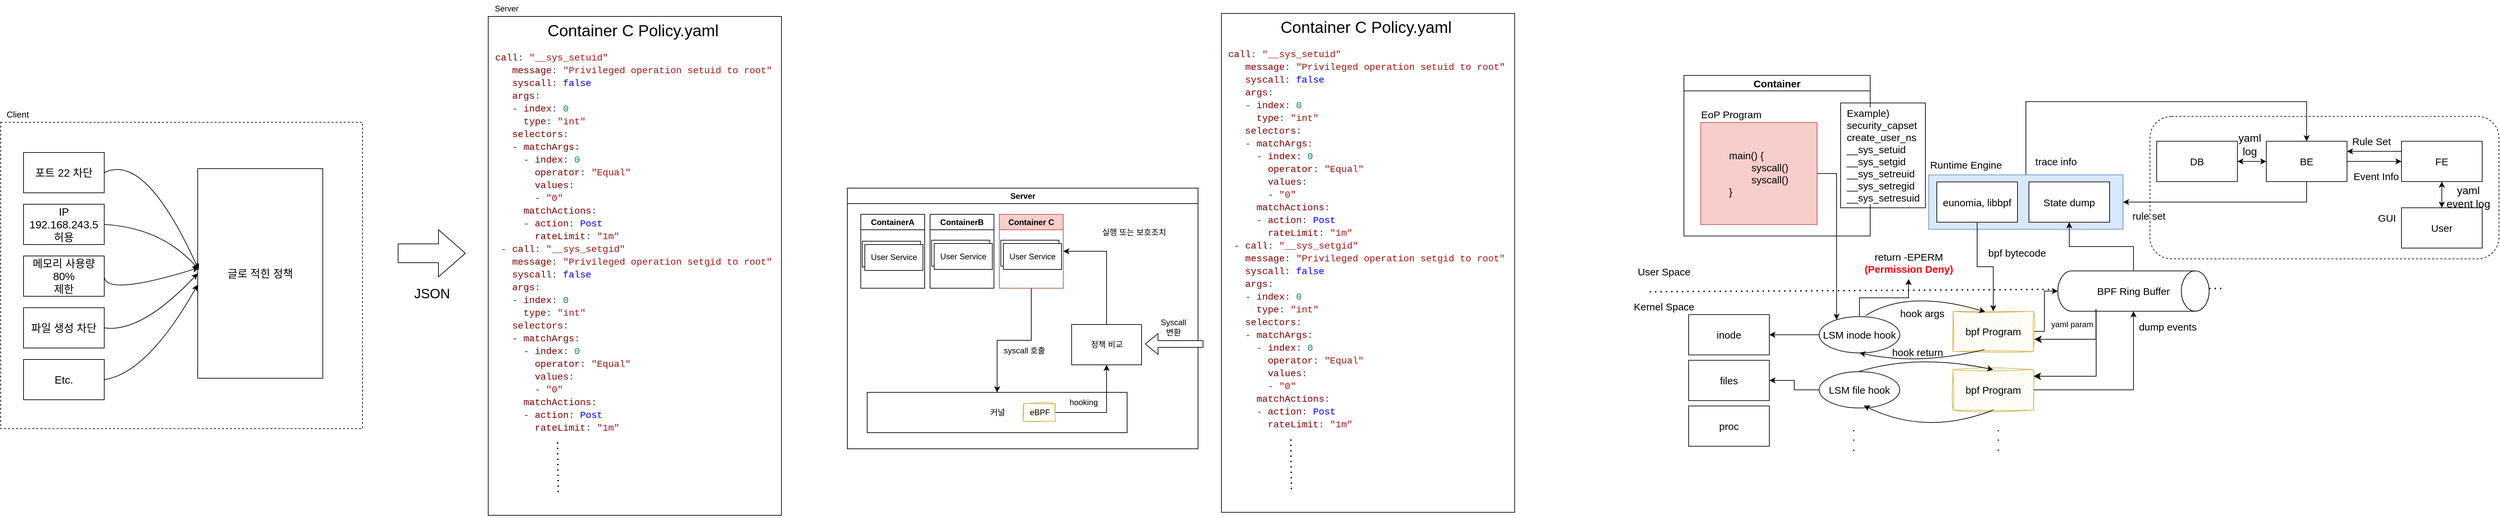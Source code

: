 <mxfile version="24.7.12">
  <diagram name="페이지-1" id="BvtBV7veBcAPr5XQ3UcV">
    <mxGraphModel dx="1581" dy="-1581" grid="1" gridSize="10" guides="1" tooltips="1" connect="1" arrows="1" fold="1" page="1" pageScale="1" pageWidth="827" pageHeight="1169" math="0" shadow="0">
      <root>
        <mxCell id="0" />
        <mxCell id="1" parent="0" />
        <mxCell id="wsVp6p-CxZdqJX2SFEu2-1" value="Server" style="swimlane;whiteSpace=wrap;html=1;" vertex="1" parent="1">
          <mxGeometry x="1310" y="2790" width="521.5" height="388" as="geometry" />
        </mxCell>
        <mxCell id="wsVp6p-CxZdqJX2SFEu2-2" value="ContainerA" style="swimlane;whiteSpace=wrap;html=1;" vertex="1" parent="wsVp6p-CxZdqJX2SFEu2-1">
          <mxGeometry x="20" y="39" width="95" height="110" as="geometry" />
        </mxCell>
        <mxCell id="wsVp6p-CxZdqJX2SFEu2-3" value="User Service" style="rounded=0;whiteSpace=wrap;html=1;" vertex="1" parent="wsVp6p-CxZdqJX2SFEu2-2">
          <mxGeometry x="2.25" y="40" width="86.5" height="38.5" as="geometry" />
        </mxCell>
        <mxCell id="wsVp6p-CxZdqJX2SFEu2-4" value="User Service" style="rounded=0;whiteSpace=wrap;html=1;" vertex="1" parent="wsVp6p-CxZdqJX2SFEu2-2">
          <mxGeometry x="6" y="45" width="86.5" height="38.5" as="geometry" />
        </mxCell>
        <mxCell id="wsVp6p-CxZdqJX2SFEu2-5" value="ContainerB" style="swimlane;whiteSpace=wrap;html=1;" vertex="1" parent="wsVp6p-CxZdqJX2SFEu2-1">
          <mxGeometry x="123" y="39" width="95" height="110" as="geometry" />
        </mxCell>
        <mxCell id="wsVp6p-CxZdqJX2SFEu2-6" value="User Service" style="rounded=0;whiteSpace=wrap;html=1;" vertex="1" parent="wsVp6p-CxZdqJX2SFEu2-5">
          <mxGeometry x="2.38" y="38.5" width="86.5" height="38.5" as="geometry" />
        </mxCell>
        <mxCell id="wsVp6p-CxZdqJX2SFEu2-7" value="User Service" style="rounded=0;whiteSpace=wrap;html=1;" vertex="1" parent="wsVp6p-CxZdqJX2SFEu2-5">
          <mxGeometry x="6.13" y="43.5" width="86.5" height="38.5" as="geometry" />
        </mxCell>
        <mxCell id="wsVp6p-CxZdqJX2SFEu2-8" style="edgeStyle=orthogonalEdgeStyle;rounded=0;orthogonalLoop=1;jettySize=auto;html=1;" edge="1" parent="wsVp6p-CxZdqJX2SFEu2-1" source="wsVp6p-CxZdqJX2SFEu2-9" target="wsVp6p-CxZdqJX2SFEu2-12">
          <mxGeometry relative="1" as="geometry" />
        </mxCell>
        <mxCell id="wsVp6p-CxZdqJX2SFEu2-9" value="Container C" style="swimlane;whiteSpace=wrap;html=1;fillColor=#f8cecc;strokeColor=#b85450;" vertex="1" parent="wsVp6p-CxZdqJX2SFEu2-1">
          <mxGeometry x="226" y="39" width="95" height="110" as="geometry" />
        </mxCell>
        <mxCell id="wsVp6p-CxZdqJX2SFEu2-10" value="User Service" style="rounded=0;whiteSpace=wrap;html=1;" vertex="1" parent="wsVp6p-CxZdqJX2SFEu2-9">
          <mxGeometry x="2.25" y="38.5" width="86.5" height="38.5" as="geometry" />
        </mxCell>
        <mxCell id="wsVp6p-CxZdqJX2SFEu2-11" value="User Service" style="rounded=0;whiteSpace=wrap;html=1;" vertex="1" parent="wsVp6p-CxZdqJX2SFEu2-9">
          <mxGeometry x="6" y="43.5" width="86.5" height="38.5" as="geometry" />
        </mxCell>
        <mxCell id="wsVp6p-CxZdqJX2SFEu2-12" value="커널" style="whiteSpace=wrap;html=1;" vertex="1" parent="wsVp6p-CxZdqJX2SFEu2-1">
          <mxGeometry x="29.5" y="304" width="386.5" height="60" as="geometry" />
        </mxCell>
        <mxCell id="wsVp6p-CxZdqJX2SFEu2-13" value="eBPF" style="text;html=1;align=center;verticalAlign=middle;resizable=0;points=[];autosize=1;strokeColor=#d6b656;fillColor=#fff2cc;sketch=1;curveFitting=1;jiggle=2;" vertex="1" parent="wsVp6p-CxZdqJX2SFEu2-1">
          <mxGeometry x="261.5" y="321" width="48" height="26" as="geometry" />
        </mxCell>
        <mxCell id="wsVp6p-CxZdqJX2SFEu2-14" value="syscall 호출" style="text;html=1;align=center;verticalAlign=middle;resizable=0;points=[];autosize=1;strokeColor=none;fillColor=none;" vertex="1" parent="wsVp6p-CxZdqJX2SFEu2-1">
          <mxGeometry x="222.5" y="229" width="81" height="26" as="geometry" />
        </mxCell>
        <mxCell id="wsVp6p-CxZdqJX2SFEu2-15" value="실행 또는 보호조치" style="text;html=1;align=center;verticalAlign=middle;resizable=0;points=[];autosize=1;strokeColor=none;fillColor=none;" vertex="1" parent="wsVp6p-CxZdqJX2SFEu2-1">
          <mxGeometry x="365.5" y="53" width="121" height="26" as="geometry" />
        </mxCell>
        <mxCell id="wsVp6p-CxZdqJX2SFEu2-16" value="Syscall&lt;br&gt;변환" style="text;html=1;align=center;verticalAlign=middle;whiteSpace=wrap;rounded=0;" vertex="1" parent="wsVp6p-CxZdqJX2SFEu2-1">
          <mxGeometry x="454.5" y="192" width="60" height="30" as="geometry" />
        </mxCell>
        <mxCell id="wsVp6p-CxZdqJX2SFEu2-17" value="" style="rounded=1;whiteSpace=wrap;html=1;fillColor=none;dashed=1;" vertex="1" parent="1">
          <mxGeometry x="3247" y="2683.25" width="519" height="212" as="geometry" />
        </mxCell>
        <mxCell id="wsVp6p-CxZdqJX2SFEu2-18" value="" style="shape=flexArrow;endArrow=classic;html=1;rounded=0;fillColor=default;" edge="1" parent="1">
          <mxGeometry width="50" height="50" relative="1" as="geometry">
            <mxPoint x="1839.5" y="3022" as="sourcePoint" />
            <mxPoint x="1752.5" y="3022" as="targetPoint" />
          </mxGeometry>
        </mxCell>
        <mxCell id="wsVp6p-CxZdqJX2SFEu2-19" style="edgeStyle=orthogonalEdgeStyle;rounded=0;orthogonalLoop=1;jettySize=auto;html=1;exitX=0.5;exitY=0;exitDx=0;exitDy=0;entryX=1;entryY=0.5;entryDx=0;entryDy=0;" edge="1" parent="1" source="wsVp6p-CxZdqJX2SFEu2-20" target="wsVp6p-CxZdqJX2SFEu2-9">
          <mxGeometry relative="1" as="geometry" />
        </mxCell>
        <mxCell id="wsVp6p-CxZdqJX2SFEu2-20" value="정책 비교" style="whiteSpace=wrap;html=1;" vertex="1" parent="1">
          <mxGeometry x="1643.5" y="2993" width="104" height="60" as="geometry" />
        </mxCell>
        <mxCell id="wsVp6p-CxZdqJX2SFEu2-21" style="edgeStyle=orthogonalEdgeStyle;rounded=0;orthogonalLoop=1;jettySize=auto;html=1;entryX=0.5;entryY=1;entryDx=0;entryDy=0;" edge="1" parent="1" source="wsVp6p-CxZdqJX2SFEu2-13" target="wsVp6p-CxZdqJX2SFEu2-20">
          <mxGeometry relative="1" as="geometry" />
        </mxCell>
        <mxCell id="wsVp6p-CxZdqJX2SFEu2-22" value="hooking" style="text;html=1;align=center;verticalAlign=middle;resizable=0;points=[];autosize=1;strokeColor=none;fillColor=none;" vertex="1" parent="1">
          <mxGeometry x="1630.5" y="3096" width="60" height="26" as="geometry" />
        </mxCell>
        <mxCell id="wsVp6p-CxZdqJX2SFEu2-23" value="Container" style="swimlane;whiteSpace=wrap;html=1;fontSize=15;" vertex="1" parent="1">
          <mxGeometry x="2554" y="2622.25" width="277" height="239" as="geometry" />
        </mxCell>
        <mxCell id="wsVp6p-CxZdqJX2SFEu2-24" value="&lt;blockquote style=&quot;margin: 0px 0px 0px 40px; border: none; padding: 0px; font-size: 15px;&quot;&gt;main() {&lt;div style=&quot;font-size: 15px;&quot;&gt;&lt;span style=&quot;white-space: pre; font-size: 15px;&quot;&gt;&#x9;&lt;/span&gt;syscall()&lt;/div&gt;&lt;div style=&quot;font-size: 15px;&quot;&gt;&lt;span style=&quot;white-space: pre; font-size: 15px;&quot;&gt;&#x9;&lt;/span&gt;syscall()&lt;/div&gt;&lt;div style=&quot;font-size: 15px;&quot;&gt;&lt;div style=&quot;font-size: 15px;&quot;&gt;}&lt;/div&gt;&lt;/div&gt;&lt;/blockquote&gt;" style="rounded=0;whiteSpace=wrap;html=1;align=left;fillColor=#f8cecc;strokeColor=#b85450;fontSize=15;" vertex="1" parent="wsVp6p-CxZdqJX2SFEu2-23">
          <mxGeometry x="25" y="70" width="173" height="152" as="geometry" />
        </mxCell>
        <mxCell id="wsVp6p-CxZdqJX2SFEu2-25" value="EoP Program" style="text;html=1;align=center;verticalAlign=middle;resizable=0;points=[];autosize=1;strokeColor=none;fillColor=none;fontSize=15;" vertex="1" parent="wsVp6p-CxZdqJX2SFEu2-23">
          <mxGeometry x="16" y="43" width="108" height="30" as="geometry" />
        </mxCell>
        <mxCell id="wsVp6p-CxZdqJX2SFEu2-26" value="" style="endArrow=none;dashed=1;html=1;dashPattern=1 3;strokeWidth=2;rounded=0;fontSize=15;" edge="1" parent="1">
          <mxGeometry width="50" height="50" relative="1" as="geometry">
            <mxPoint x="2503" y="2944.25" as="sourcePoint" />
            <mxPoint x="3358" y="2939.25" as="targetPoint" />
          </mxGeometry>
        </mxCell>
        <mxCell id="wsVp6p-CxZdqJX2SFEu2-27" value="User Space" style="text;html=1;align=center;verticalAlign=middle;resizable=0;points=[];autosize=1;strokeColor=none;fillColor=none;fontSize=15;" vertex="1" parent="1">
          <mxGeometry x="2476" y="2899.25" width="96" height="30" as="geometry" />
        </mxCell>
        <mxCell id="wsVp6p-CxZdqJX2SFEu2-28" value="Kernel Space" style="text;html=1;align=center;verticalAlign=middle;resizable=0;points=[];autosize=1;strokeColor=none;fillColor=none;fontSize=15;" vertex="1" parent="1">
          <mxGeometry x="2470" y="2951.25" width="108" height="30" as="geometry" />
        </mxCell>
        <mxCell id="wsVp6p-CxZdqJX2SFEu2-29" value="inode" style="whiteSpace=wrap;html=1;fontSize=15;" vertex="1" parent="1">
          <mxGeometry x="2561" y="2978.25" width="120" height="60" as="geometry" />
        </mxCell>
        <mxCell id="wsVp6p-CxZdqJX2SFEu2-30" value="files" style="whiteSpace=wrap;html=1;fontSize=15;" vertex="1" parent="1">
          <mxGeometry x="2561" y="3046.25" width="120" height="60" as="geometry" />
        </mxCell>
        <mxCell id="wsVp6p-CxZdqJX2SFEu2-31" value="proc" style="whiteSpace=wrap;html=1;fontSize=15;" vertex="1" parent="1">
          <mxGeometry x="2561" y="3114.25" width="120" height="60" as="geometry" />
        </mxCell>
        <mxCell id="wsVp6p-CxZdqJX2SFEu2-32" style="edgeStyle=orthogonalEdgeStyle;rounded=0;orthogonalLoop=1;jettySize=auto;html=1;exitX=0.5;exitY=0;exitDx=0;exitDy=0;fontSize=15;" edge="1" parent="1" source="wsVp6p-CxZdqJX2SFEu2-34" target="wsVp6p-CxZdqJX2SFEu2-37">
          <mxGeometry relative="1" as="geometry" />
        </mxCell>
        <mxCell id="wsVp6p-CxZdqJX2SFEu2-33" style="edgeStyle=orthogonalEdgeStyle;rounded=0;orthogonalLoop=1;jettySize=auto;html=1;exitX=0;exitY=0.5;exitDx=0;exitDy=0;fontSize=15;" edge="1" parent="1" source="wsVp6p-CxZdqJX2SFEu2-34" target="wsVp6p-CxZdqJX2SFEu2-29">
          <mxGeometry relative="1" as="geometry" />
        </mxCell>
        <mxCell id="wsVp6p-CxZdqJX2SFEu2-34" value="LSM inode hook" style="ellipse;whiteSpace=wrap;html=1;fontSize=15;" vertex="1" parent="1">
          <mxGeometry x="2755" y="2981.25" width="120" height="54" as="geometry" />
        </mxCell>
        <mxCell id="wsVp6p-CxZdqJX2SFEu2-35" style="edgeStyle=orthogonalEdgeStyle;rounded=0;orthogonalLoop=1;jettySize=auto;html=1;exitX=0;exitY=0.5;exitDx=0;exitDy=0;fontSize=15;" edge="1" parent="1" source="wsVp6p-CxZdqJX2SFEu2-36" target="wsVp6p-CxZdqJX2SFEu2-30">
          <mxGeometry relative="1" as="geometry" />
        </mxCell>
        <mxCell id="wsVp6p-CxZdqJX2SFEu2-36" value="LSM file hook" style="ellipse;whiteSpace=wrap;html=1;fontSize=15;" vertex="1" parent="1">
          <mxGeometry x="2755" y="3063.25" width="120" height="54" as="geometry" />
        </mxCell>
        <mxCell id="wsVp6p-CxZdqJX2SFEu2-37" value="return -EPERM&lt;div&gt;&lt;font color=&quot;#ff0000&quot; style=&quot;font-size: 15px;&quot;&gt;&lt;b style=&quot;font-size: 15px;&quot;&gt;(Permission Deny)&lt;/b&gt;&lt;/font&gt;&lt;/div&gt;" style="text;html=1;align=center;verticalAlign=middle;resizable=0;points=[];autosize=1;strokeColor=none;fillColor=none;fontSize=15;" vertex="1" parent="1">
          <mxGeometry x="2813" y="2877.25" width="150" height="48" as="geometry" />
        </mxCell>
        <mxCell id="wsVp6p-CxZdqJX2SFEu2-38" style="edgeStyle=orthogonalEdgeStyle;rounded=0;orthogonalLoop=1;jettySize=auto;html=1;exitX=1;exitY=0.5;exitDx=0;exitDy=0;fontSize=15;" edge="1" parent="1" source="wsVp6p-CxZdqJX2SFEu2-39" target="wsVp6p-CxZdqJX2SFEu2-47">
          <mxGeometry relative="1" as="geometry">
            <Array as="points">
              <mxPoint x="3090" y="3003.25" />
              <mxPoint x="3090" y="2943.25" />
            </Array>
          </mxGeometry>
        </mxCell>
        <mxCell id="wsVp6p-CxZdqJX2SFEu2-39" value="bpf Program" style="whiteSpace=wrap;html=1;fontSize=15;fillColor=#fff2cc;strokeColor=#d6b656;sketch=1;curveFitting=1;jiggle=2;" vertex="1" parent="1">
          <mxGeometry x="2954" y="2973.25" width="120" height="60" as="geometry" />
        </mxCell>
        <mxCell id="wsVp6p-CxZdqJX2SFEu2-40" value="bpf Program" style="whiteSpace=wrap;html=1;fontSize=15;fillColor=#fff2cc;strokeColor=#d6b656;sketch=1;curveFitting=1;jiggle=2;" vertex="1" parent="1">
          <mxGeometry x="2954" y="3060.25" width="120" height="60" as="geometry" />
        </mxCell>
        <mxCell id="wsVp6p-CxZdqJX2SFEu2-41" value="" style="curved=1;endArrow=classic;html=1;rounded=0;entryX=0.4;entryY=0.013;entryDx=0;entryDy=0;entryPerimeter=0;exitX=0.576;exitY=-0.028;exitDx=0;exitDy=0;exitPerimeter=0;fontSize=15;" edge="1" parent="1" source="wsVp6p-CxZdqJX2SFEu2-34" target="wsVp6p-CxZdqJX2SFEu2-39">
          <mxGeometry width="50" height="50" relative="1" as="geometry">
            <mxPoint x="2706" y="2934.25" as="sourcePoint" />
            <mxPoint x="2756" y="2884.25" as="targetPoint" />
            <Array as="points">
              <mxPoint x="2887" y="2940.25" />
            </Array>
          </mxGeometry>
        </mxCell>
        <mxCell id="wsVp6p-CxZdqJX2SFEu2-42" value="hook args" style="text;html=1;align=center;verticalAlign=middle;resizable=0;points=[];autosize=1;strokeColor=none;fillColor=none;fontSize=15;" vertex="1" parent="1">
          <mxGeometry x="2866" y="2961.25" width="84" height="30" as="geometry" />
        </mxCell>
        <mxCell id="wsVp6p-CxZdqJX2SFEu2-43" value="" style="curved=1;endArrow=classic;html=1;rounded=0;exitX=0.392;exitY=0.951;exitDx=0;exitDy=0;exitPerimeter=0;entryX=0.5;entryY=1;entryDx=0;entryDy=0;fontSize=15;" edge="1" parent="1" source="wsVp6p-CxZdqJX2SFEu2-39" target="wsVp6p-CxZdqJX2SFEu2-34">
          <mxGeometry width="50" height="50" relative="1" as="geometry">
            <mxPoint x="2973" y="3060.25" as="sourcePoint" />
            <mxPoint x="2853" y="3128.25" as="targetPoint" />
            <Array as="points">
              <mxPoint x="2902" y="3054.25" />
            </Array>
          </mxGeometry>
        </mxCell>
        <mxCell id="wsVp6p-CxZdqJX2SFEu2-44" value="hook return" style="text;html=1;align=center;verticalAlign=middle;resizable=0;points=[];autosize=1;strokeColor=none;fillColor=none;fontSize=15;" vertex="1" parent="1">
          <mxGeometry x="2854" y="3018.75" width="94" height="30" as="geometry" />
        </mxCell>
        <mxCell id="wsVp6p-CxZdqJX2SFEu2-45" value="" style="curved=1;endArrow=classic;html=1;rounded=0;entryX=0.5;entryY=0;entryDx=0;entryDy=0;exitX=0.485;exitY=0.003;exitDx=0;exitDy=0;exitPerimeter=0;fontSize=15;" edge="1" parent="1" source="wsVp6p-CxZdqJX2SFEu2-36" target="wsVp6p-CxZdqJX2SFEu2-40">
          <mxGeometry width="50" height="50" relative="1" as="geometry">
            <mxPoint x="2823" y="3050.25" as="sourcePoint" />
            <mxPoint x="2992" y="3047.25" as="targetPoint" />
            <Array as="points">
              <mxPoint x="2900" y="3036.25" />
            </Array>
          </mxGeometry>
        </mxCell>
        <mxCell id="wsVp6p-CxZdqJX2SFEu2-46" value="" style="curved=1;endArrow=classic;html=1;rounded=0;exitX=0.5;exitY=1;exitDx=0;exitDy=0;entryX=0.553;entryY=0.933;entryDx=0;entryDy=0;entryPerimeter=0;fontSize=15;" edge="1" parent="1" source="wsVp6p-CxZdqJX2SFEu2-40" target="wsVp6p-CxZdqJX2SFEu2-36">
          <mxGeometry width="50" height="50" relative="1" as="geometry">
            <mxPoint x="2999" y="3110.25" as="sourcePoint" />
            <mxPoint x="2822" y="3113.25" as="targetPoint" />
            <Array as="points">
              <mxPoint x="2915" y="3159.25" />
            </Array>
          </mxGeometry>
        </mxCell>
        <mxCell id="wsVp6p-CxZdqJX2SFEu2-47" value="BPF Ring Buffer" style="strokeWidth=1;html=1;shape=mxgraph.flowchart.direct_data;whiteSpace=wrap;fontSize=15;" vertex="1" parent="1">
          <mxGeometry x="3110" y="2913.25" width="225" height="60" as="geometry" />
        </mxCell>
        <mxCell id="wsVp6p-CxZdqJX2SFEu2-48" style="edgeStyle=orthogonalEdgeStyle;rounded=0;orthogonalLoop=1;jettySize=auto;html=1;exitX=1;exitY=0.5;exitDx=0;exitDy=0;entryX=0.5;entryY=1;entryDx=0;entryDy=0;entryPerimeter=0;fontSize=15;" edge="1" parent="1" source="wsVp6p-CxZdqJX2SFEu2-40" target="wsVp6p-CxZdqJX2SFEu2-47">
          <mxGeometry relative="1" as="geometry" />
        </mxCell>
        <mxCell id="wsVp6p-CxZdqJX2SFEu2-49" value="dump events" style="text;html=1;align=center;verticalAlign=middle;resizable=0;points=[];autosize=1;strokeColor=none;fillColor=none;fontSize=15;" vertex="1" parent="1">
          <mxGeometry x="3221" y="2981.25" width="104" height="30" as="geometry" />
        </mxCell>
        <mxCell id="wsVp6p-CxZdqJX2SFEu2-50" style="edgeStyle=orthogonalEdgeStyle;rounded=0;orthogonalLoop=1;jettySize=auto;html=1;exitX=0.5;exitY=0;exitDx=0;exitDy=0;entryX=0.5;entryY=0;entryDx=0;entryDy=0;" edge="1" parent="1" source="wsVp6p-CxZdqJX2SFEu2-51" target="wsVp6p-CxZdqJX2SFEu2-61">
          <mxGeometry relative="1" as="geometry">
            <Array as="points">
              <mxPoint x="3063" y="2661.25" />
              <mxPoint x="3480" y="2661.25" />
            </Array>
          </mxGeometry>
        </mxCell>
        <mxCell id="wsVp6p-CxZdqJX2SFEu2-51" value="" style="whiteSpace=wrap;html=1;fontSize=15;fillColor=#dae8fc;strokeColor=#6c8ebf;" vertex="1" parent="1">
          <mxGeometry x="2918" y="2770.25" width="289" height="81" as="geometry" />
        </mxCell>
        <mxCell id="wsVp6p-CxZdqJX2SFEu2-52" value="Runtime Engine" style="text;html=1;align=center;verticalAlign=middle;resizable=0;points=[];autosize=1;strokeColor=none;fillColor=none;fontSize=15;" vertex="1" parent="1">
          <mxGeometry x="2910" y="2740.25" width="125" height="30" as="geometry" />
        </mxCell>
        <mxCell id="wsVp6p-CxZdqJX2SFEu2-53" style="edgeStyle=orthogonalEdgeStyle;rounded=0;orthogonalLoop=1;jettySize=auto;html=1;exitX=0.5;exitY=1;exitDx=0;exitDy=0;fontSize=15;" edge="1" parent="1" source="wsVp6p-CxZdqJX2SFEu2-54" target="wsVp6p-CxZdqJX2SFEu2-39">
          <mxGeometry relative="1" as="geometry" />
        </mxCell>
        <mxCell id="wsVp6p-CxZdqJX2SFEu2-54" value="eunomia, libbpf" style="whiteSpace=wrap;html=1;fontSize=15;" vertex="1" parent="1">
          <mxGeometry x="2930" y="2780.75" width="120" height="60" as="geometry" />
        </mxCell>
        <mxCell id="wsVp6p-CxZdqJX2SFEu2-55" value="State dump" style="whiteSpace=wrap;html=1;fontSize=15;" vertex="1" parent="1">
          <mxGeometry x="3067" y="2780.75" width="120" height="60" as="geometry" />
        </mxCell>
        <mxCell id="wsVp6p-CxZdqJX2SFEu2-56" style="edgeStyle=orthogonalEdgeStyle;rounded=0;orthogonalLoop=1;jettySize=auto;html=1;exitX=0.5;exitY=0;exitDx=0;exitDy=0;exitPerimeter=0;entryX=0.5;entryY=1;entryDx=0;entryDy=0;strokeWidth=1;fontSize=15;" edge="1" parent="1" source="wsVp6p-CxZdqJX2SFEu2-47" target="wsVp6p-CxZdqJX2SFEu2-55">
          <mxGeometry relative="1" as="geometry" />
        </mxCell>
        <mxCell id="wsVp6p-CxZdqJX2SFEu2-57" value="bpf bytecode" style="text;html=1;align=center;verticalAlign=middle;resizable=0;points=[];autosize=1;strokeColor=none;fillColor=none;fontSize=15;" vertex="1" parent="1">
          <mxGeometry x="2997" y="2871.25" width="104" height="30" as="geometry" />
        </mxCell>
        <mxCell id="wsVp6p-CxZdqJX2SFEu2-58" value="DB" style="whiteSpace=wrap;html=1;fontSize=15;" vertex="1" parent="1">
          <mxGeometry x="3257" y="2720.25" width="120" height="60" as="geometry" />
        </mxCell>
        <mxCell id="wsVp6p-CxZdqJX2SFEu2-59" style="edgeStyle=orthogonalEdgeStyle;rounded=0;orthogonalLoop=1;jettySize=auto;html=1;exitX=1;exitY=0.5;exitDx=0;exitDy=0;entryX=0;entryY=0.5;entryDx=0;entryDy=0;fontSize=15;" edge="1" parent="1" source="wsVp6p-CxZdqJX2SFEu2-61" target="wsVp6p-CxZdqJX2SFEu2-64">
          <mxGeometry relative="1" as="geometry" />
        </mxCell>
        <mxCell id="wsVp6p-CxZdqJX2SFEu2-60" style="edgeStyle=orthogonalEdgeStyle;rounded=0;orthogonalLoop=1;jettySize=auto;html=1;exitX=0.5;exitY=1;exitDx=0;exitDy=0;" edge="1" parent="1" source="wsVp6p-CxZdqJX2SFEu2-61" target="wsVp6p-CxZdqJX2SFEu2-51">
          <mxGeometry relative="1" as="geometry" />
        </mxCell>
        <mxCell id="wsVp6p-CxZdqJX2SFEu2-61" value="BE" style="whiteSpace=wrap;html=1;fontSize=15;" vertex="1" parent="1">
          <mxGeometry x="3420" y="2720.25" width="120" height="60" as="geometry" />
        </mxCell>
        <mxCell id="wsVp6p-CxZdqJX2SFEu2-62" style="edgeStyle=orthogonalEdgeStyle;rounded=0;orthogonalLoop=1;jettySize=auto;html=1;exitX=0.5;exitY=1;exitDx=0;exitDy=0;entryX=0.5;entryY=0;entryDx=0;entryDy=0;fontSize=15;" edge="1" parent="1" source="wsVp6p-CxZdqJX2SFEu2-64" target="wsVp6p-CxZdqJX2SFEu2-72">
          <mxGeometry relative="1" as="geometry" />
        </mxCell>
        <mxCell id="wsVp6p-CxZdqJX2SFEu2-63" style="edgeStyle=orthogonalEdgeStyle;rounded=0;orthogonalLoop=1;jettySize=auto;html=1;exitX=0;exitY=0.25;exitDx=0;exitDy=0;entryX=1;entryY=0.25;entryDx=0;entryDy=0;" edge="1" parent="1" source="wsVp6p-CxZdqJX2SFEu2-64" target="wsVp6p-CxZdqJX2SFEu2-61">
          <mxGeometry relative="1" as="geometry" />
        </mxCell>
        <mxCell id="wsVp6p-CxZdqJX2SFEu2-64" value="FE" style="whiteSpace=wrap;html=1;fontSize=15;" vertex="1" parent="1">
          <mxGeometry x="3621" y="2720.25" width="120" height="60" as="geometry" />
        </mxCell>
        <mxCell id="wsVp6p-CxZdqJX2SFEu2-65" value="" style="endArrow=classic;startArrow=classic;html=1;rounded=0;entryX=0;entryY=0.5;entryDx=0;entryDy=0;exitX=1;exitY=0.5;exitDx=0;exitDy=0;fontSize=15;" edge="1" parent="1" source="wsVp6p-CxZdqJX2SFEu2-58" target="wsVp6p-CxZdqJX2SFEu2-61">
          <mxGeometry width="50" height="50" relative="1" as="geometry">
            <mxPoint x="3379.5" y="2741.25" as="sourcePoint" />
            <mxPoint x="3429.5" y="2691.25" as="targetPoint" />
          </mxGeometry>
        </mxCell>
        <mxCell id="wsVp6p-CxZdqJX2SFEu2-67" value="Rule Set" style="text;html=1;align=center;verticalAlign=middle;resizable=0;points=[];autosize=1;strokeColor=none;fillColor=none;fontSize=15;" vertex="1" parent="1">
          <mxGeometry x="3538" y="2705.25" width="76" height="30" as="geometry" />
        </mxCell>
        <mxCell id="wsVp6p-CxZdqJX2SFEu2-68" value="Event Info" style="text;html=1;align=center;verticalAlign=middle;resizable=0;points=[];autosize=1;strokeColor=none;fillColor=none;fontSize=15;" vertex="1" parent="1">
          <mxGeometry x="3540" y="2757.25" width="86" height="30" as="geometry" />
        </mxCell>
        <mxCell id="wsVp6p-CxZdqJX2SFEu2-69" value="rule set" style="text;html=1;align=center;verticalAlign=middle;resizable=0;points=[];autosize=1;strokeColor=none;fillColor=none;fontSize=15;" vertex="1" parent="1">
          <mxGeometry x="3211" y="2816.25" width="67" height="30" as="geometry" />
        </mxCell>
        <mxCell id="wsVp6p-CxZdqJX2SFEu2-70" value="trace info" style="text;html=1;align=center;verticalAlign=middle;resizable=0;points=[];autosize=1;strokeColor=none;fillColor=none;fontSize=15;" vertex="1" parent="1">
          <mxGeometry x="3067" y="2735.25" width="80" height="30" as="geometry" />
        </mxCell>
        <mxCell id="wsVp6p-CxZdqJX2SFEu2-71" style="edgeStyle=orthogonalEdgeStyle;rounded=0;orthogonalLoop=1;jettySize=auto;html=1;exitX=0.5;exitY=0;exitDx=0;exitDy=0;entryX=0.5;entryY=1;entryDx=0;entryDy=0;fontSize=15;" edge="1" parent="1" source="wsVp6p-CxZdqJX2SFEu2-72" target="wsVp6p-CxZdqJX2SFEu2-64">
          <mxGeometry relative="1" as="geometry" />
        </mxCell>
        <mxCell id="wsVp6p-CxZdqJX2SFEu2-72" value="User" style="whiteSpace=wrap;html=1;fontSize=15;" vertex="1" parent="1">
          <mxGeometry x="3621" y="2819.25" width="120" height="60" as="geometry" />
        </mxCell>
        <mxCell id="wsVp6p-CxZdqJX2SFEu2-73" value="GUI" style="text;html=1;align=center;verticalAlign=middle;resizable=0;points=[];autosize=1;strokeColor=none;fillColor=none;fontSize=15;" vertex="1" parent="1">
          <mxGeometry x="3576" y="2819.25" width="45" height="30" as="geometry" />
        </mxCell>
        <mxCell id="wsVp6p-CxZdqJX2SFEu2-74" style="edgeStyle=orthogonalEdgeStyle;rounded=0;orthogonalLoop=1;jettySize=auto;html=1;fontSize=15;" edge="1" parent="1" source="wsVp6p-CxZdqJX2SFEu2-24" target="wsVp6p-CxZdqJX2SFEu2-34">
          <mxGeometry relative="1" as="geometry">
            <Array as="points">
              <mxPoint x="2781" y="2768.25" />
            </Array>
          </mxGeometry>
        </mxCell>
        <mxCell id="wsVp6p-CxZdqJX2SFEu2-75" value="&lt;div style=&quot;text-align: left; font-size: 15px;&quot;&gt;&lt;span style=&quot;font-size: 15px;&quot;&gt;Example)&lt;/span&gt;&lt;/div&gt;&lt;div style=&quot;text-align: left; font-size: 15px;&quot;&gt;&lt;span style=&quot;font-size: 15px;&quot;&gt;security_capset&lt;/span&gt;&lt;/div&gt;&lt;span style=&quot;font-size: 15px;&quot;&gt;&lt;div style=&quot;text-align: left; font-size: 15px;&quot;&gt;&lt;span style=&quot;font-size: 15px;&quot;&gt;create_user_ns&lt;/span&gt;&lt;/div&gt;&lt;/span&gt;&lt;span style=&quot;font-size: 15px;&quot;&gt;&lt;div style=&quot;text-align: left; font-size: 15px;&quot;&gt;&lt;span style=&quot;font-size: 15px;&quot;&gt;__sys_setuid&lt;/span&gt;&lt;/div&gt;&lt;/span&gt;&lt;span style=&quot;font-size: 15px;&quot;&gt;&lt;div style=&quot;text-align: left; font-size: 15px;&quot;&gt;&lt;span style=&quot;font-size: 15px;&quot;&gt;__sys_setgid&lt;/span&gt;&lt;/div&gt;&lt;/span&gt;&lt;span style=&quot;font-size: 15px;&quot;&gt;&lt;div style=&quot;text-align: left; font-size: 15px;&quot;&gt;&lt;span style=&quot;font-size: 15px;&quot;&gt;__sys_setreuid&lt;/span&gt;&lt;/div&gt;&lt;/span&gt;&lt;span style=&quot;font-size: 15px;&quot;&gt;&lt;div style=&quot;text-align: left; font-size: 15px;&quot;&gt;&lt;span style=&quot;font-size: 15px;&quot;&gt;__sys_setregid&lt;/span&gt;&lt;/div&gt;&lt;/span&gt;&lt;span style=&quot;font-size: 15px;&quot;&gt;&lt;div style=&quot;text-align: left; font-size: 15px;&quot;&gt;&lt;span style=&quot;font-size: 15px;&quot;&gt;__sys_setresuid&lt;/span&gt;&lt;/div&gt;&lt;/span&gt;" style="text;html=1;align=center;verticalAlign=middle;resizable=0;points=[];autosize=1;strokeColor=default;fillColor=none;fontSize=15;labelBackgroundColor=default;" vertex="1" parent="1">
          <mxGeometry x="2787" y="2663.25" width="126" height="156" as="geometry" />
        </mxCell>
        <mxCell id="wsVp6p-CxZdqJX2SFEu2-76" value="&lt;h1 style=&quot;text-align: center; margin-top: 0px;&quot;&gt;&lt;span style=&quot;font-weight: normal;&quot;&gt;&amp;nbsp;Container C Policy.yaml&lt;/span&gt;&lt;/h1&gt;&lt;div style=&quot;background-color: rgb(255, 255, 255); font-family: Consolas, &amp;quot;Courier New&amp;quot;, monospace; font-size: 14px; line-height: 19px; white-space: pre;&quot;&gt;&lt;div style=&quot;color: rgb(59, 59, 59);&quot;&gt;&lt;div style=&quot;line-height: 19px;&quot;&gt;&lt;div&gt;&amp;nbsp;&lt;span style=&quot;color: #800000;&quot;&gt;call&lt;/span&gt;: &lt;span style=&quot;color: #a31515;&quot;&gt;&quot;__sys_setuid&quot;&lt;/span&gt;&lt;/div&gt;&lt;div&gt;&amp;nbsp; &amp;nbsp; &lt;span style=&quot;color: #800000;&quot;&gt;message&lt;/span&gt;: &lt;span style=&quot;color: #a31515;&quot;&gt;&quot;Privileged operation setuid to root&quot;&lt;/span&gt;&lt;/div&gt;&lt;div&gt;&amp;nbsp; &amp;nbsp; &lt;span style=&quot;color: #800000;&quot;&gt;syscall&lt;/span&gt;: &lt;span style=&quot;color: #0000ff;&quot;&gt;false&lt;/span&gt;&lt;/div&gt;&lt;div&gt;&amp;nbsp; &amp;nbsp; &lt;span style=&quot;color: #800000;&quot;&gt;args&lt;/span&gt;:&lt;/div&gt;&lt;div&gt;&amp;nbsp; &amp;nbsp; - &lt;span style=&quot;color: #800000;&quot;&gt;index&lt;/span&gt;: &lt;span style=&quot;color: #098658;&quot;&gt;0&lt;/span&gt;&lt;/div&gt;&lt;div&gt;&amp;nbsp; &amp;nbsp; &amp;nbsp; &lt;span style=&quot;color: #800000;&quot;&gt;type&lt;/span&gt;: &lt;span style=&quot;color: #a31515;&quot;&gt;&quot;int&quot;&lt;/span&gt;&lt;/div&gt;&lt;div&gt;&amp;nbsp; &amp;nbsp; &lt;span style=&quot;color: #800000;&quot;&gt;selectors&lt;/span&gt;:&lt;/div&gt;&lt;div&gt;&amp;nbsp; &amp;nbsp; - &lt;span style=&quot;color: #800000;&quot;&gt;matchArgs&lt;/span&gt;:&lt;/div&gt;&lt;div&gt;&amp;nbsp; &amp;nbsp; &amp;nbsp; - &lt;span style=&quot;color: #800000;&quot;&gt;index&lt;/span&gt;: &lt;span style=&quot;color: #098658;&quot;&gt;0&lt;/span&gt;&lt;/div&gt;&lt;div&gt;&amp;nbsp; &amp;nbsp; &amp;nbsp; &amp;nbsp; &lt;span style=&quot;color: #800000;&quot;&gt;operator&lt;/span&gt;: &lt;span style=&quot;color: #a31515;&quot;&gt;&quot;Equal&quot;&lt;/span&gt;&lt;/div&gt;&lt;div&gt;&amp;nbsp; &amp;nbsp; &amp;nbsp; &amp;nbsp; &lt;span style=&quot;color: #800000;&quot;&gt;values&lt;/span&gt;:&lt;/div&gt;&lt;div&gt;&amp;nbsp; &amp;nbsp; &amp;nbsp; &amp;nbsp; - &lt;span style=&quot;color: #a31515;&quot;&gt;&quot;0&quot;&lt;/span&gt;&lt;/div&gt;&lt;div&gt;&amp;nbsp; &amp;nbsp; &amp;nbsp; &lt;span style=&quot;color: #800000;&quot;&gt;matchActions&lt;/span&gt;:&lt;/div&gt;&lt;div&gt;&amp;nbsp; &amp;nbsp; &amp;nbsp; - &lt;span style=&quot;color: #800000;&quot;&gt;action&lt;/span&gt;: &lt;span style=&quot;color: #0000ff;&quot;&gt;Post&lt;/span&gt;&lt;/div&gt;&lt;div&gt;&amp;nbsp; &amp;nbsp; &amp;nbsp; &amp;nbsp; &lt;span style=&quot;color: #800000;&quot;&gt;rateLimit&lt;/span&gt;: &lt;span style=&quot;color: #a31515;&quot;&gt;&quot;1m&quot;&lt;/span&gt; &amp;nbsp;&lt;/div&gt;&lt;div&gt;&amp;nbsp; - &lt;span style=&quot;color: #800000;&quot;&gt;call&lt;/span&gt;: &lt;span style=&quot;color: #a31515;&quot;&gt;&quot;__sys_setgid&quot;&lt;/span&gt;&lt;/div&gt;&lt;div&gt;&amp;nbsp; &amp;nbsp; &lt;span style=&quot;color: #800000;&quot;&gt;message&lt;/span&gt;: &lt;span style=&quot;color: #a31515;&quot;&gt;&quot;Privileged operation setgid to root&quot;&lt;/span&gt;&lt;/div&gt;&lt;div&gt;&amp;nbsp; &amp;nbsp; &lt;span style=&quot;color: #800000;&quot;&gt;syscall&lt;/span&gt;: &lt;span style=&quot;color: #0000ff;&quot;&gt;false&lt;/span&gt;&lt;/div&gt;&lt;div&gt;&amp;nbsp; &amp;nbsp; &lt;span style=&quot;color: #800000;&quot;&gt;args&lt;/span&gt;:&lt;/div&gt;&lt;div&gt;&amp;nbsp; &amp;nbsp; - &lt;span style=&quot;color: #800000;&quot;&gt;index&lt;/span&gt;: &lt;span style=&quot;color: #098658;&quot;&gt;0&lt;/span&gt;&lt;/div&gt;&lt;div&gt;&amp;nbsp; &amp;nbsp; &amp;nbsp; &lt;span style=&quot;color: #800000;&quot;&gt;type&lt;/span&gt;: &lt;span style=&quot;color: #a31515;&quot;&gt;&quot;int&quot;&lt;/span&gt;&lt;/div&gt;&lt;div&gt;&amp;nbsp; &amp;nbsp; &lt;span style=&quot;color: #800000;&quot;&gt;selectors&lt;/span&gt;:&lt;/div&gt;&lt;div&gt;&amp;nbsp; &amp;nbsp; - &lt;span style=&quot;color: #800000;&quot;&gt;matchArgs&lt;/span&gt;:&lt;/div&gt;&lt;div&gt;&amp;nbsp; &amp;nbsp; &amp;nbsp; - &lt;span style=&quot;color: #800000;&quot;&gt;index&lt;/span&gt;: &lt;span style=&quot;color: #098658;&quot;&gt;0&lt;/span&gt;&lt;/div&gt;&lt;div&gt;&amp;nbsp; &amp;nbsp; &amp;nbsp; &amp;nbsp; &lt;span style=&quot;color: #800000;&quot;&gt;operator&lt;/span&gt;: &lt;span style=&quot;color: #a31515;&quot;&gt;&quot;Equal&quot;&lt;/span&gt;&lt;/div&gt;&lt;div&gt;&amp;nbsp; &amp;nbsp; &amp;nbsp; &amp;nbsp; &lt;span style=&quot;color: #800000;&quot;&gt;values&lt;/span&gt;:&lt;/div&gt;&lt;div&gt;&amp;nbsp; &amp;nbsp; &amp;nbsp; &amp;nbsp; - &lt;span style=&quot;color: #a31515;&quot;&gt;&quot;0&quot;&lt;/span&gt;&lt;/div&gt;&lt;div&gt;&amp;nbsp; &amp;nbsp; &amp;nbsp; &lt;span style=&quot;color: #800000;&quot;&gt;matchActions&lt;/span&gt;:&lt;/div&gt;&lt;div&gt;&amp;nbsp; &amp;nbsp; &amp;nbsp; - &lt;span style=&quot;color: #800000;&quot;&gt;action&lt;/span&gt;: &lt;span style=&quot;color: #0000ff;&quot;&gt;Post&lt;/span&gt;&lt;/div&gt;&lt;div&gt;&amp;nbsp; &amp;nbsp; &amp;nbsp; &amp;nbsp; &lt;span style=&quot;color: #800000;&quot;&gt;rateLimit&lt;/span&gt;: &lt;span style=&quot;color: #a31515;&quot;&gt;&quot;1m&quot;&lt;/span&gt; &amp;nbsp;&lt;/div&gt;&lt;/div&gt;&lt;/div&gt;&lt;/div&gt;" style="text;html=1;whiteSpace=wrap;overflow=hidden;rounded=0;strokeColor=default;" vertex="1" parent="1">
          <mxGeometry x="776" y="2534.5" width="436" height="742.5" as="geometry" />
        </mxCell>
        <mxCell id="wsVp6p-CxZdqJX2SFEu2-77" value="&lt;b&gt;.&lt;br&gt;.&lt;br&gt;.&lt;br&gt;&lt;/b&gt;" style="text;html=1;align=center;verticalAlign=middle;resizable=0;points=[];autosize=1;strokeColor=none;fillColor=none;" vertex="1" parent="1">
          <mxGeometry x="2795" y="3134.25" width="21" height="55" as="geometry" />
        </mxCell>
        <mxCell id="wsVp6p-CxZdqJX2SFEu2-78" value="&lt;b&gt;.&lt;br&gt;.&lt;br&gt;.&lt;br&gt;&lt;/b&gt;" style="text;html=1;align=center;verticalAlign=middle;resizable=0;points=[];autosize=1;strokeColor=none;fillColor=none;" vertex="1" parent="1">
          <mxGeometry x="3010" y="3134.25" width="21" height="55" as="geometry" />
        </mxCell>
        <mxCell id="wsVp6p-CxZdqJX2SFEu2-79" value="" style="endArrow=none;dashed=1;html=1;dashPattern=1 3;strokeWidth=2;rounded=0;" edge="1" parent="1">
          <mxGeometry width="50" height="50" relative="1" as="geometry">
            <mxPoint x="880.125" y="3242.5" as="sourcePoint" />
            <mxPoint x="879" y="3164" as="targetPoint" />
          </mxGeometry>
        </mxCell>
        <mxCell id="wsVp6p-CxZdqJX2SFEu2-80" value="" style="html=1;shadow=0;dashed=0;align=center;verticalAlign=middle;shape=mxgraph.arrows2.arrow;dy=0.6;dx=40;notch=0;" vertex="1" parent="1">
          <mxGeometry x="642" y="2852" width="100" height="70" as="geometry" />
        </mxCell>
        <mxCell id="wsVp6p-CxZdqJX2SFEu2-81" value="포트 22 차단" style="rounded=0;whiteSpace=wrap;html=1;fontSize=16;" vertex="1" parent="1">
          <mxGeometry x="85" y="2737" width="120" height="60" as="geometry" />
        </mxCell>
        <mxCell id="wsVp6p-CxZdqJX2SFEu2-82" value="IP 192.168.243.5 &lt;br style=&quot;font-size: 16px;&quot;&gt;허용" style="rounded=0;whiteSpace=wrap;html=1;fontSize=16;" vertex="1" parent="1">
          <mxGeometry x="85" y="2814" width="120" height="60" as="geometry" />
        </mxCell>
        <mxCell id="wsVp6p-CxZdqJX2SFEu2-83" value="메모리 사용량 80%&lt;br style=&quot;font-size: 16px;&quot;&gt;제한" style="rounded=0;whiteSpace=wrap;html=1;fontSize=16;" vertex="1" parent="1">
          <mxGeometry x="85" y="2891" width="120" height="60" as="geometry" />
        </mxCell>
        <mxCell id="wsVp6p-CxZdqJX2SFEu2-84" value="파일 생성 차단" style="rounded=0;whiteSpace=wrap;html=1;fontSize=16;" vertex="1" parent="1">
          <mxGeometry x="85" y="2968" width="120" height="60" as="geometry" />
        </mxCell>
        <mxCell id="wsVp6p-CxZdqJX2SFEu2-85" value="Etc." style="rounded=0;whiteSpace=wrap;html=1;fontSize=16;" vertex="1" parent="1">
          <mxGeometry x="85" y="3045" width="120" height="60" as="geometry" />
        </mxCell>
        <mxCell id="wsVp6p-CxZdqJX2SFEu2-86" value="글로 적힌 정책" style="rounded=0;whiteSpace=wrap;html=1;fontSize=16;" vertex="1" parent="1">
          <mxGeometry x="344" y="2761" width="186" height="312" as="geometry" />
        </mxCell>
        <mxCell id="wsVp6p-CxZdqJX2SFEu2-87" value="" style="curved=1;endArrow=classic;html=1;rounded=0;exitX=1;exitY=0.5;exitDx=0;exitDy=0;entryX=0.008;entryY=0.483;entryDx=0;entryDy=0;entryPerimeter=0;fontSize=16;" edge="1" parent="1" source="wsVp6p-CxZdqJX2SFEu2-81" target="wsVp6p-CxZdqJX2SFEu2-86">
          <mxGeometry width="50" height="50" relative="1" as="geometry">
            <mxPoint x="497" y="2942" as="sourcePoint" />
            <mxPoint x="547" y="2892" as="targetPoint" />
            <Array as="points">
              <mxPoint x="266" y="2736" />
            </Array>
          </mxGeometry>
        </mxCell>
        <mxCell id="wsVp6p-CxZdqJX2SFEu2-88" value="" style="curved=1;endArrow=classic;html=1;rounded=0;exitX=1;exitY=0.5;exitDx=0;exitDy=0;entryX=0.008;entryY=0.48;entryDx=0;entryDy=0;entryPerimeter=0;fontSize=16;" edge="1" parent="1" source="wsVp6p-CxZdqJX2SFEu2-82" target="wsVp6p-CxZdqJX2SFEu2-86">
          <mxGeometry width="50" height="50" relative="1" as="geometry">
            <mxPoint x="110" y="2846" as="sourcePoint" />
            <mxPoint x="435" y="3018" as="targetPoint" />
            <Array as="points">
              <mxPoint x="290" y="2849" />
            </Array>
          </mxGeometry>
        </mxCell>
        <mxCell id="wsVp6p-CxZdqJX2SFEu2-89" value="" style="curved=1;endArrow=classic;html=1;rounded=0;exitX=1;exitY=0.5;exitDx=0;exitDy=0;entryX=0.008;entryY=0.473;entryDx=0;entryDy=0;entryPerimeter=0;fontSize=16;" edge="1" parent="1" source="wsVp6p-CxZdqJX2SFEu2-83" target="wsVp6p-CxZdqJX2SFEu2-86">
          <mxGeometry width="50" height="50" relative="1" as="geometry">
            <mxPoint x="96" y="2932" as="sourcePoint" />
            <mxPoint x="421" y="3023" as="targetPoint" />
            <Array as="points">
              <mxPoint x="205" y="2952" />
            </Array>
          </mxGeometry>
        </mxCell>
        <mxCell id="wsVp6p-CxZdqJX2SFEu2-90" value="" style="curved=1;endArrow=classic;html=1;rounded=0;exitX=1;exitY=0.5;exitDx=0;exitDy=0;entryX=0;entryY=0.5;entryDx=0;entryDy=0;fontSize=16;" edge="1" parent="1" source="wsVp6p-CxZdqJX2SFEu2-84" target="wsVp6p-CxZdqJX2SFEu2-86">
          <mxGeometry width="50" height="50" relative="1" as="geometry">
            <mxPoint x="144" y="2974" as="sourcePoint" />
            <mxPoint x="405" y="2904" as="targetPoint" />
            <Array as="points">
              <mxPoint x="260" y="3006" />
            </Array>
          </mxGeometry>
        </mxCell>
        <mxCell id="wsVp6p-CxZdqJX2SFEu2-91" value="" style="curved=1;endArrow=classic;html=1;rounded=0;exitX=1;exitY=0.5;exitDx=0;exitDy=0;entryX=0;entryY=0.554;entryDx=0;entryDy=0;entryPerimeter=0;fontSize=16;" edge="1" parent="1" source="wsVp6p-CxZdqJX2SFEu2-85" target="wsVp6p-CxZdqJX2SFEu2-86">
          <mxGeometry width="50" height="50" relative="1" as="geometry">
            <mxPoint x="95" y="3025" as="sourcePoint" />
            <mxPoint x="418" y="2970" as="targetPoint" />
            <Array as="points">
              <mxPoint x="269" y="3066" />
            </Array>
          </mxGeometry>
        </mxCell>
        <mxCell id="wsVp6p-CxZdqJX2SFEu2-92" value="JSON" style="text;html=1;align=center;verticalAlign=middle;resizable=0;points=[];autosize=1;strokeColor=none;fillColor=none;fontSize=20;" vertex="1" parent="1">
          <mxGeometry x="656.5" y="2927.5" width="71" height="36" as="geometry" />
        </mxCell>
        <mxCell id="wsVp6p-CxZdqJX2SFEu2-93" value="" style="rounded=0;whiteSpace=wrap;html=1;strokeColor=default;dashed=1;fillColor=none;fontSize=13;" vertex="1" parent="1">
          <mxGeometry x="51" y="2692" width="538" height="456" as="geometry" />
        </mxCell>
        <mxCell id="wsVp6p-CxZdqJX2SFEu2-94" value="Client" style="text;html=1;align=center;verticalAlign=middle;resizable=0;points=[];autosize=1;strokeColor=none;fillColor=none;fontSize=13;" vertex="1" parent="1">
          <mxGeometry x="50" y="2666" width="51" height="28" as="geometry" />
        </mxCell>
        <mxCell id="wsVp6p-CxZdqJX2SFEu2-95" value="Server" style="text;html=1;align=center;verticalAlign=middle;resizable=0;points=[];autosize=1;strokeColor=none;fillColor=none;" vertex="1" parent="1">
          <mxGeometry x="776" y="2510" width="53" height="26" as="geometry" />
        </mxCell>
        <mxCell id="wsVp6p-CxZdqJX2SFEu2-96" value="&lt;h1 style=&quot;text-align: center; margin-top: 0px;&quot;&gt;&lt;span style=&quot;font-weight: normal;&quot;&gt;&amp;nbsp;Container C Policy.yaml&lt;/span&gt;&lt;/h1&gt;&lt;div style=&quot;background-color: rgb(255, 255, 255); font-family: Consolas, &amp;quot;Courier New&amp;quot;, monospace; font-size: 14px; line-height: 19px; white-space: pre;&quot;&gt;&lt;div style=&quot;color: rgb(59, 59, 59);&quot;&gt;&lt;div style=&quot;line-height: 19px;&quot;&gt;&lt;div&gt;&amp;nbsp;&lt;span style=&quot;color: #800000;&quot;&gt;call&lt;/span&gt;: &lt;span style=&quot;color: #a31515;&quot;&gt;&quot;__sys_setuid&quot;&lt;/span&gt;&lt;/div&gt;&lt;div&gt;&amp;nbsp; &amp;nbsp; &lt;span style=&quot;color: #800000;&quot;&gt;message&lt;/span&gt;: &lt;span style=&quot;color: #a31515;&quot;&gt;&quot;Privileged operation setuid to root&quot;&lt;/span&gt;&lt;/div&gt;&lt;div&gt;&amp;nbsp; &amp;nbsp; &lt;span style=&quot;color: #800000;&quot;&gt;syscall&lt;/span&gt;: &lt;span style=&quot;color: #0000ff;&quot;&gt;false&lt;/span&gt;&lt;/div&gt;&lt;div&gt;&amp;nbsp; &amp;nbsp; &lt;span style=&quot;color: #800000;&quot;&gt;args&lt;/span&gt;:&lt;/div&gt;&lt;div&gt;&amp;nbsp; &amp;nbsp; - &lt;span style=&quot;color: #800000;&quot;&gt;index&lt;/span&gt;: &lt;span style=&quot;color: #098658;&quot;&gt;0&lt;/span&gt;&lt;/div&gt;&lt;div&gt;&amp;nbsp; &amp;nbsp; &amp;nbsp; &lt;span style=&quot;color: #800000;&quot;&gt;type&lt;/span&gt;: &lt;span style=&quot;color: #a31515;&quot;&gt;&quot;int&quot;&lt;/span&gt;&lt;/div&gt;&lt;div&gt;&amp;nbsp; &amp;nbsp; &lt;span style=&quot;color: #800000;&quot;&gt;selectors&lt;/span&gt;:&lt;/div&gt;&lt;div&gt;&amp;nbsp; &amp;nbsp; - &lt;span style=&quot;color: #800000;&quot;&gt;matchArgs&lt;/span&gt;:&lt;/div&gt;&lt;div&gt;&amp;nbsp; &amp;nbsp; &amp;nbsp; - &lt;span style=&quot;color: #800000;&quot;&gt;index&lt;/span&gt;: &lt;span style=&quot;color: #098658;&quot;&gt;0&lt;/span&gt;&lt;/div&gt;&lt;div&gt;&amp;nbsp; &amp;nbsp; &amp;nbsp; &amp;nbsp; &lt;span style=&quot;color: #800000;&quot;&gt;operator&lt;/span&gt;: &lt;span style=&quot;color: #a31515;&quot;&gt;&quot;Equal&quot;&lt;/span&gt;&lt;/div&gt;&lt;div&gt;&amp;nbsp; &amp;nbsp; &amp;nbsp; &amp;nbsp; &lt;span style=&quot;color: #800000;&quot;&gt;values&lt;/span&gt;:&lt;/div&gt;&lt;div&gt;&amp;nbsp; &amp;nbsp; &amp;nbsp; &amp;nbsp; - &lt;span style=&quot;color: #a31515;&quot;&gt;&quot;0&quot;&lt;/span&gt;&lt;/div&gt;&lt;div&gt;&amp;nbsp; &amp;nbsp; &amp;nbsp; &lt;span style=&quot;color: #800000;&quot;&gt;matchActions&lt;/span&gt;:&lt;/div&gt;&lt;div&gt;&amp;nbsp; &amp;nbsp; &amp;nbsp; - &lt;span style=&quot;color: #800000;&quot;&gt;action&lt;/span&gt;: &lt;span style=&quot;color: #0000ff;&quot;&gt;Post&lt;/span&gt;&lt;/div&gt;&lt;div&gt;&amp;nbsp; &amp;nbsp; &amp;nbsp; &amp;nbsp; &lt;span style=&quot;color: #800000;&quot;&gt;rateLimit&lt;/span&gt;: &lt;span style=&quot;color: #a31515;&quot;&gt;&quot;1m&quot;&lt;/span&gt; &amp;nbsp;&lt;/div&gt;&lt;div&gt;&amp;nbsp; - &lt;span style=&quot;color: #800000;&quot;&gt;call&lt;/span&gt;: &lt;span style=&quot;color: #a31515;&quot;&gt;&quot;__sys_setgid&quot;&lt;/span&gt;&lt;/div&gt;&lt;div&gt;&amp;nbsp; &amp;nbsp; &lt;span style=&quot;color: #800000;&quot;&gt;message&lt;/span&gt;: &lt;span style=&quot;color: #a31515;&quot;&gt;&quot;Privileged operation setgid to root&quot;&lt;/span&gt;&lt;/div&gt;&lt;div&gt;&amp;nbsp; &amp;nbsp; &lt;span style=&quot;color: #800000;&quot;&gt;syscall&lt;/span&gt;: &lt;span style=&quot;color: #0000ff;&quot;&gt;false&lt;/span&gt;&lt;/div&gt;&lt;div&gt;&amp;nbsp; &amp;nbsp; &lt;span style=&quot;color: #800000;&quot;&gt;args&lt;/span&gt;:&lt;/div&gt;&lt;div&gt;&amp;nbsp; &amp;nbsp; - &lt;span style=&quot;color: #800000;&quot;&gt;index&lt;/span&gt;: &lt;span style=&quot;color: #098658;&quot;&gt;0&lt;/span&gt;&lt;/div&gt;&lt;div&gt;&amp;nbsp; &amp;nbsp; &amp;nbsp; &lt;span style=&quot;color: #800000;&quot;&gt;type&lt;/span&gt;: &lt;span style=&quot;color: #a31515;&quot;&gt;&quot;int&quot;&lt;/span&gt;&lt;/div&gt;&lt;div&gt;&amp;nbsp; &amp;nbsp; &lt;span style=&quot;color: #800000;&quot;&gt;selectors&lt;/span&gt;:&lt;/div&gt;&lt;div&gt;&amp;nbsp; &amp;nbsp; - &lt;span style=&quot;color: #800000;&quot;&gt;matchArgs&lt;/span&gt;:&lt;/div&gt;&lt;div&gt;&amp;nbsp; &amp;nbsp; &amp;nbsp; - &lt;span style=&quot;color: #800000;&quot;&gt;index&lt;/span&gt;: &lt;span style=&quot;color: #098658;&quot;&gt;0&lt;/span&gt;&lt;/div&gt;&lt;div&gt;&amp;nbsp; &amp;nbsp; &amp;nbsp; &amp;nbsp; &lt;span style=&quot;color: #800000;&quot;&gt;operator&lt;/span&gt;: &lt;span style=&quot;color: #a31515;&quot;&gt;&quot;Equal&quot;&lt;/span&gt;&lt;/div&gt;&lt;div&gt;&amp;nbsp; &amp;nbsp; &amp;nbsp; &amp;nbsp; &lt;span style=&quot;color: #800000;&quot;&gt;values&lt;/span&gt;:&lt;/div&gt;&lt;div&gt;&amp;nbsp; &amp;nbsp; &amp;nbsp; &amp;nbsp; - &lt;span style=&quot;color: #a31515;&quot;&gt;&quot;0&quot;&lt;/span&gt;&lt;/div&gt;&lt;div&gt;&amp;nbsp; &amp;nbsp; &amp;nbsp; &lt;span style=&quot;color: #800000;&quot;&gt;matchActions&lt;/span&gt;:&lt;/div&gt;&lt;div&gt;&amp;nbsp; &amp;nbsp; &amp;nbsp; - &lt;span style=&quot;color: #800000;&quot;&gt;action&lt;/span&gt;: &lt;span style=&quot;color: #0000ff;&quot;&gt;Post&lt;/span&gt;&lt;/div&gt;&lt;div&gt;&amp;nbsp; &amp;nbsp; &amp;nbsp; &amp;nbsp; &lt;span style=&quot;color: #800000;&quot;&gt;rateLimit&lt;/span&gt;: &lt;span style=&quot;color: #a31515;&quot;&gt;&quot;1m&quot;&lt;/span&gt; &amp;nbsp;&lt;/div&gt;&lt;/div&gt;&lt;/div&gt;&lt;/div&gt;" style="text;html=1;whiteSpace=wrap;overflow=hidden;rounded=0;strokeColor=default;" vertex="1" parent="1">
          <mxGeometry x="1866.25" y="2530" width="436" height="742.5" as="geometry" />
        </mxCell>
        <mxCell id="wsVp6p-CxZdqJX2SFEu2-97" value="" style="endArrow=none;dashed=1;html=1;dashPattern=1 3;strokeWidth=2;rounded=0;" edge="1" parent="1">
          <mxGeometry width="50" height="50" relative="1" as="geometry">
            <mxPoint x="1970.375" y="3238" as="sourcePoint" />
            <mxPoint x="1969.25" y="3159.5" as="targetPoint" />
          </mxGeometry>
        </mxCell>
        <mxCell id="wsVp6p-CxZdqJX2SFEu2-98" value="yaml&lt;br style=&quot;font-size: 16px;&quot;&gt;event log" style="text;html=1;align=center;verticalAlign=middle;resizable=0;points=[];autosize=1;strokeColor=none;fillColor=none;fontSize=16;" vertex="1" parent="1">
          <mxGeometry x="3675" y="2778.25" width="90" height="50" as="geometry" />
        </mxCell>
        <mxCell id="wsVp6p-CxZdqJX2SFEu2-99" value="yaml&lt;br style=&quot;font-size: 16px;&quot;&gt;log" style="text;html=1;align=center;verticalAlign=middle;resizable=0;points=[];autosize=1;strokeColor=none;fillColor=none;fontSize=16;" vertex="1" parent="1">
          <mxGeometry x="3365" y="2700.25" width="60" height="50" as="geometry" />
        </mxCell>
        <mxCell id="wsVp6p-CxZdqJX2SFEu2-100" value="" style="edgeStyle=segmentEdgeStyle;endArrow=classic;html=1;curved=0;rounded=0;endSize=8;startSize=8;sourcePerimeterSpacing=0;targetPerimeterSpacing=0;exitX=0.252;exitY=0.946;exitDx=0;exitDy=0;exitPerimeter=0;entryX=1.008;entryY=0.689;entryDx=0;entryDy=0;entryPerimeter=0;" edge="1" parent="1" source="wsVp6p-CxZdqJX2SFEu2-47" target="wsVp6p-CxZdqJX2SFEu2-39">
          <mxGeometry width="100" relative="1" as="geometry">
            <mxPoint x="3090" y="3011.25" as="sourcePoint" />
            <mxPoint x="3190" y="3051.25" as="targetPoint" />
            <Array as="points">
              <mxPoint x="3167" y="3015" />
              <mxPoint x="3075" y="3015" />
            </Array>
          </mxGeometry>
        </mxCell>
        <mxCell id="wsVp6p-CxZdqJX2SFEu2-102" value="" style="edgeStyle=segmentEdgeStyle;endArrow=classic;html=1;curved=0;rounded=0;endSize=8;startSize=8;sourcePerimeterSpacing=0;targetPerimeterSpacing=0;exitX=0.261;exitY=0.986;exitDx=0;exitDy=0;exitPerimeter=0;" edge="1" parent="1" target="wsVp6p-CxZdqJX2SFEu2-40">
          <mxGeometry width="100" relative="1" as="geometry">
            <mxPoint x="3165.725" y="2972.41" as="sourcePoint" />
            <mxPoint x="3367" y="3070" as="targetPoint" />
            <Array as="points">
              <mxPoint x="3167" y="2972" />
              <mxPoint x="3167" y="3070" />
            </Array>
          </mxGeometry>
        </mxCell>
        <mxCell id="wsVp6p-CxZdqJX2SFEu2-103" value="yaml param" style="text;html=1;align=center;verticalAlign=middle;resizable=0;points=[];autosize=1;strokeColor=none;fillColor=none;" vertex="1" parent="1">
          <mxGeometry x="3086" y="2978.25" width="90" height="30" as="geometry" />
        </mxCell>
      </root>
    </mxGraphModel>
  </diagram>
</mxfile>
